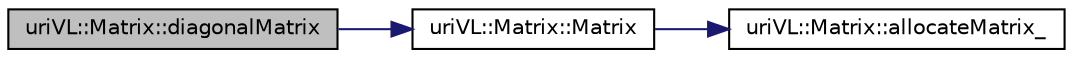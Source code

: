 digraph "uriVL::Matrix::diagonalMatrix"
{
  edge [fontname="Helvetica",fontsize="10",labelfontname="Helvetica",labelfontsize="10"];
  node [fontname="Helvetica",fontsize="10",shape=record];
  rankdir="LR";
  Node1 [label="uriVL::Matrix::diagonalMatrix",height=0.2,width=0.4,color="black", fillcolor="grey75", style="filled", fontcolor="black"];
  Node1 -> Node2 [color="midnightblue",fontsize="10",style="solid",fontname="Helvetica"];
  Node2 [label="uriVL::Matrix::Matrix",height=0.2,width=0.4,color="black", fillcolor="white", style="filled",URL="$classuriVL_1_1Matrix.html#a8bd826b4d89d3711ceb055b6d7ca8a34",tooltip="Creates a nbRows x nbCols matrix whose elements have not been initialized. "];
  Node2 -> Node3 [color="midnightblue",fontsize="10",style="solid",fontname="Helvetica"];
  Node3 [label="uriVL::Matrix::allocateMatrix_",height=0.2,width=0.4,color="black", fillcolor="white", style="filled",URL="$classuriVL_1_1Matrix.html#a15b24cfffe59d7bc6f1e8d9e21fb6595",tooltip="Allocates mat_ at the storage dimensions. "];
}
